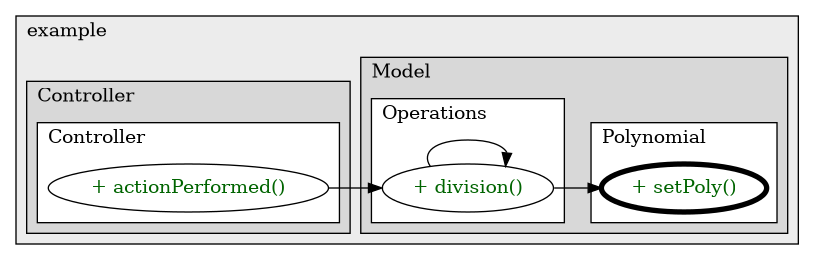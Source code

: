 @startuml

/' diagram meta data start
config=CallConfiguration;
{
  "rootMethod": "org.example.Model.Polynomial#setPoly(Polynomial)",
  "projectClassification": {
    "searchMode": "OpenProject", // OpenProject, AllProjects
    "includedProjects": "",
    "pathEndKeywords": "*.impl",
    "isClientPath": "",
    "isClientName": "",
    "isTestPath": "",
    "isTestName": "",
    "isMappingPath": "",
    "isMappingName": "",
    "isDataAccessPath": "",
    "isDataAccessName": "",
    "isDataStructurePath": "",
    "isDataStructureName": "",
    "isInterfaceStructuresPath": "",
    "isInterfaceStructuresName": "",
    "isEntryPointPath": "",
    "isEntryPointName": "",
    "treatFinalFieldsAsMandatory": false
  },
  "graphRestriction": {
    "classPackageExcludeFilter": "",
    "classPackageIncludeFilter": "",
    "classNameExcludeFilter": "",
    "classNameIncludeFilter": "",
    "methodNameExcludeFilter": "",
    "methodNameIncludeFilter": "",
    "removeByInheritance": "", // inheritance/annotation based filtering is done in a second step
    "removeByAnnotation": "",
    "removeByClassPackage": "", // cleanup the graph after inheritance/annotation based filtering is done
    "removeByClassName": "",
    "cutMappings": false,
    "cutEnum": true,
    "cutTests": true,
    "cutClient": true,
    "cutDataAccess": true,
    "cutInterfaceStructures": true,
    "cutDataStructures": true,
    "cutGetterAndSetter": true,
    "cutConstructors": true
  },
  "graphTraversal": {
    "forwardDepth": 3,
    "backwardDepth": 3,
    "classPackageExcludeFilter": "",
    "classPackageIncludeFilter": "",
    "classNameExcludeFilter": "",
    "classNameIncludeFilter": "",
    "methodNameExcludeFilter": "",
    "methodNameIncludeFilter": "",
    "hideMappings": false,
    "hideDataStructures": false,
    "hidePrivateMethods": true,
    "hideInterfaceCalls": true, // indirection: implementation -> interface (is hidden) -> implementation
    "onlyShowApplicationEntryPoints": false, // root node is included
    "useMethodCallsForStructureDiagram": "ForwardOnly" // ForwardOnly, BothDirections, No
  },
  "details": {
    "aggregation": "GroupByClass", // ByClass, GroupByClass, None
    "showMethodParametersTypes": false,
    "showMethodParametersNames": false,
    "showMethodReturnType": false,
    "showPackageLevels": 2,
    "showCallOrder": false,
    "edgeMode": "MethodsOnly", // TypesOnly, MethodsOnly, TypesAndMethods, MethodsAndDirectTypeUsage
    "showDetailedClassStructure": false
  },
  "rootClass": "org.example.Model.Polynomial",
  "extensionCallbackMethod": "" // qualified.class.name#methodName - signature: public static String method(String)
}
diagram meta data end '/



digraph g {
    rankdir="LR"
    splines=polyline
    

'nodes 
subgraph cluster_1322970774 { 
   	label=example
	labeljust=l
	fillcolor="#ececec"
	style=filled
   
   subgraph cluster_282253632 { 
   	label=Controller
	labeljust=l
	fillcolor="#d8d8d8"
	style=filled
   
   subgraph cluster_52026912 { 
   	label=Controller
	labeljust=l
	fillcolor=white
	style=filled
   
   Controller100742666XXXactionPerformed1067311644[
	label="+ actionPerformed()"
	style=filled
	fillcolor=white
	tooltip="Controller

null"
	fontcolor=darkgreen
];
} 
} 

subgraph cluster_93901189 { 
   	label=Model
	labeljust=l
	fillcolor="#d8d8d8"
	style=filled
   
   subgraph cluster_1162265633 { 
   	label=Operations
	labeljust=l
	fillcolor=white
	style=filled
   
   Operations794221563XXXdivision1237411028[
	label="+ division()"
	style=filled
	fillcolor=white
	tooltip="Operations

null"
	fontcolor=darkgreen
];
} 

subgraph cluster_2048678599 { 
   	label=Polynomial
	labeljust=l
	fillcolor=white
	style=filled
   
   Polynomial794221563XXXsetPoly913625844[
	label="+ setPoly()"
	style=filled
	fillcolor=white
	tooltip="Polynomial

null"
	penwidth=4
	fontcolor=darkgreen
];
} 
} 
} 

'edges    
Controller100742666XXXactionPerformed1067311644 -> Operations794221563XXXdivision1237411028;
Operations794221563XXXdivision1237411028 -> Operations794221563XXXdivision1237411028;
Operations794221563XXXdivision1237411028 -> Polynomial794221563XXXsetPoly913625844;
    
}
@enduml